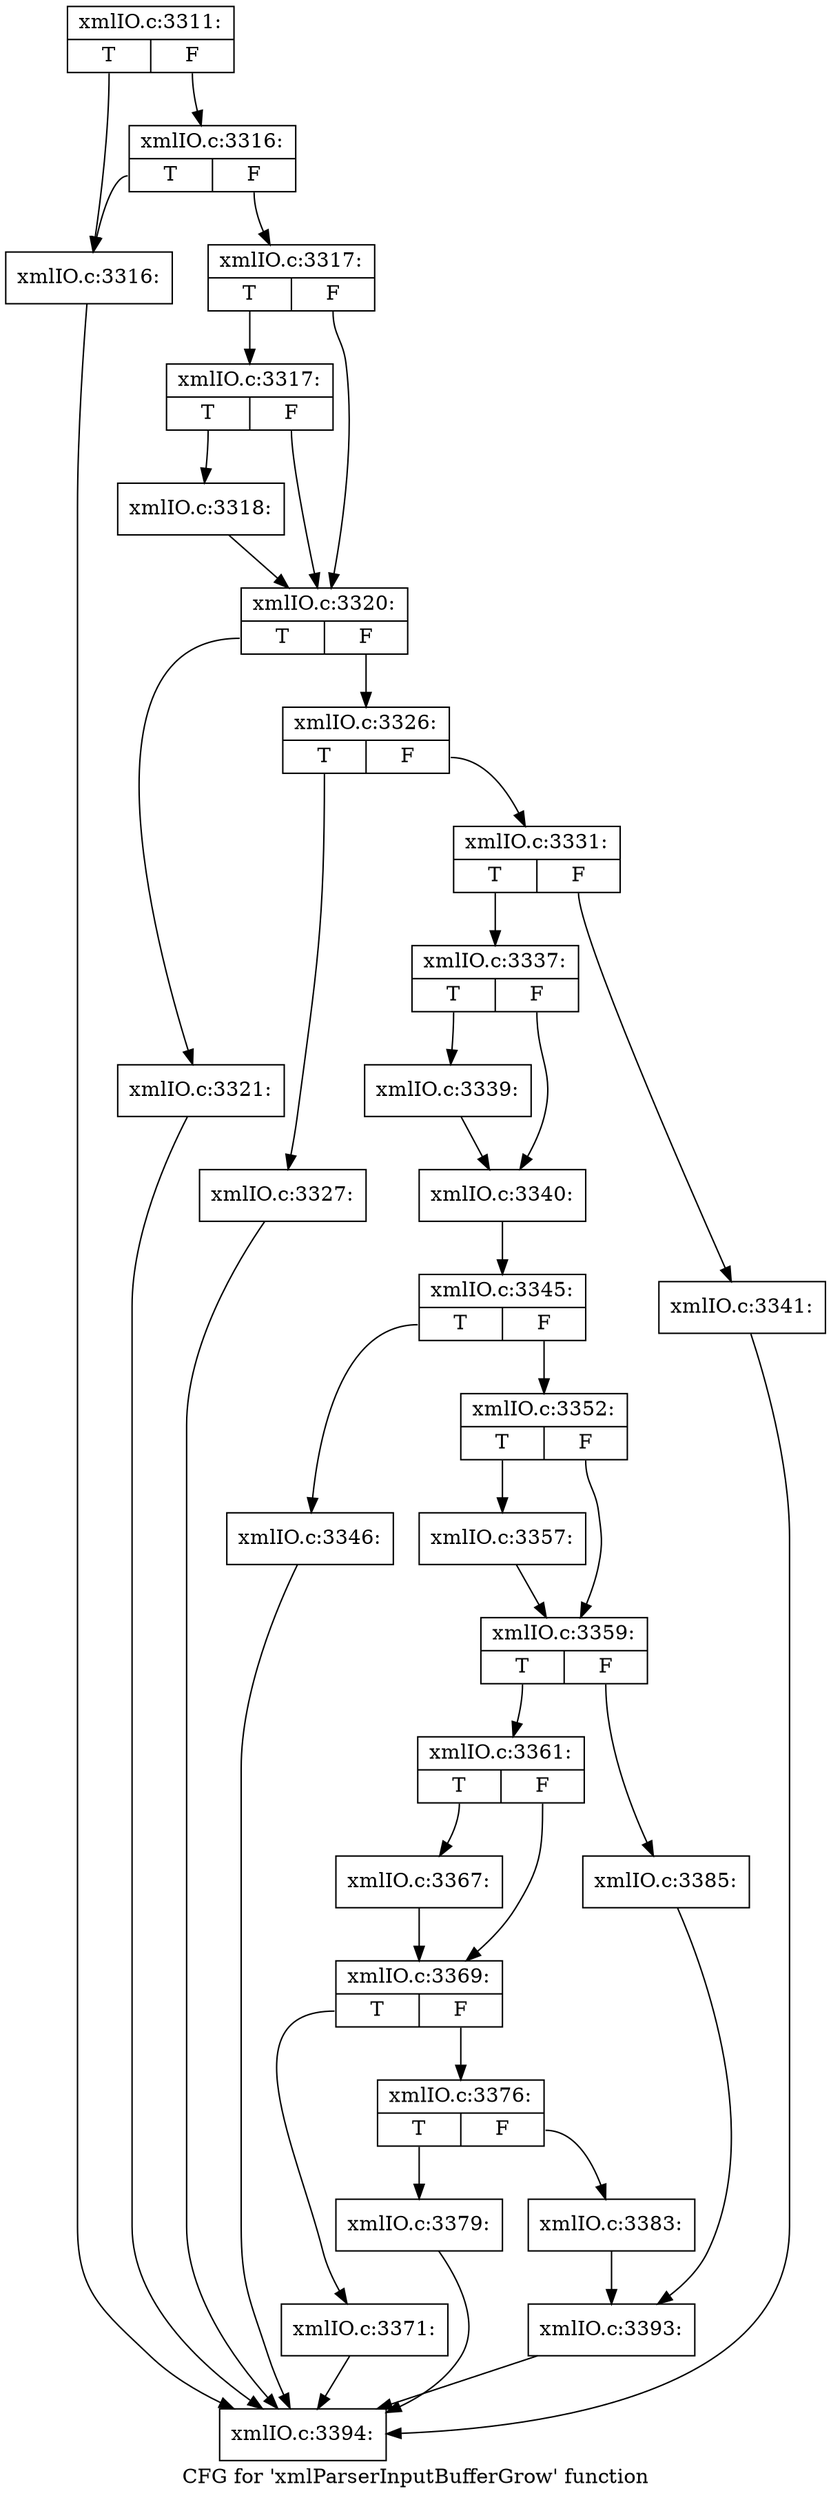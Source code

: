 digraph "CFG for 'xmlParserInputBufferGrow' function" {
	label="CFG for 'xmlParserInputBufferGrow' function";

	Node0x5282bd0 [shape=record,label="{xmlIO.c:3311:|{<s0>T|<s1>F}}"];
	Node0x5282bd0:s0 -> Node0x5308790;
	Node0x5282bd0:s1 -> Node0x5308830;
	Node0x5308830 [shape=record,label="{xmlIO.c:3316:|{<s0>T|<s1>F}}"];
	Node0x5308830:s0 -> Node0x5308790;
	Node0x5308830:s1 -> Node0x53087e0;
	Node0x5308790 [shape=record,label="{xmlIO.c:3316:}"];
	Node0x5308790 -> Node0x5307660;
	Node0x53087e0 [shape=record,label="{xmlIO.c:3317:|{<s0>T|<s1>F}}"];
	Node0x53087e0:s0 -> Node0x53090f0;
	Node0x53087e0:s1 -> Node0x53090a0;
	Node0x53090f0 [shape=record,label="{xmlIO.c:3317:|{<s0>T|<s1>F}}"];
	Node0x53090f0:s0 -> Node0x5309050;
	Node0x53090f0:s1 -> Node0x53090a0;
	Node0x5309050 [shape=record,label="{xmlIO.c:3318:}"];
	Node0x5309050 -> Node0x53090a0;
	Node0x53090a0 [shape=record,label="{xmlIO.c:3320:|{<s0>T|<s1>F}}"];
	Node0x53090a0:s0 -> Node0x53097e0;
	Node0x53090a0:s1 -> Node0x5309830;
	Node0x53097e0 [shape=record,label="{xmlIO.c:3321:}"];
	Node0x53097e0 -> Node0x5307660;
	Node0x5309830 [shape=record,label="{xmlIO.c:3326:|{<s0>T|<s1>F}}"];
	Node0x5309830:s0 -> Node0x530a0f0;
	Node0x5309830:s1 -> Node0x530a940;
	Node0x530a0f0 [shape=record,label="{xmlIO.c:3327:}"];
	Node0x530a0f0 -> Node0x5307660;
	Node0x530a940 [shape=record,label="{xmlIO.c:3331:|{<s0>T|<s1>F}}"];
	Node0x530a940:s0 -> Node0x530ae10;
	Node0x530a940:s1 -> Node0x530c120;
	Node0x530ae10 [shape=record,label="{xmlIO.c:3337:|{<s0>T|<s1>F}}"];
	Node0x530ae10:s0 -> Node0x530c990;
	Node0x530ae10:s1 -> Node0x530c9e0;
	Node0x530c990 [shape=record,label="{xmlIO.c:3339:}"];
	Node0x530c990 -> Node0x530c9e0;
	Node0x530c9e0 [shape=record,label="{xmlIO.c:3340:}"];
	Node0x530c9e0 -> Node0x530c0d0;
	Node0x530c120 [shape=record,label="{xmlIO.c:3341:}"];
	Node0x530c120 -> Node0x5307660;
	Node0x530c0d0 [shape=record,label="{xmlIO.c:3345:|{<s0>T|<s1>F}}"];
	Node0x530c0d0:s0 -> Node0x530d0b0;
	Node0x530c0d0:s1 -> Node0x530d7d0;
	Node0x530d0b0 [shape=record,label="{xmlIO.c:3346:}"];
	Node0x530d0b0 -> Node0x5307660;
	Node0x530d7d0 [shape=record,label="{xmlIO.c:3352:|{<s0>T|<s1>F}}"];
	Node0x530d7d0:s0 -> Node0x530dce0;
	Node0x530d7d0:s1 -> Node0x530dd30;
	Node0x530dce0 [shape=record,label="{xmlIO.c:3357:}"];
	Node0x530dce0 -> Node0x530dd30;
	Node0x530dd30 [shape=record,label="{xmlIO.c:3359:|{<s0>T|<s1>F}}"];
	Node0x530dd30:s0 -> Node0x530e3d0;
	Node0x530dd30:s1 -> Node0x530e470;
	Node0x530e3d0 [shape=record,label="{xmlIO.c:3361:|{<s0>T|<s1>F}}"];
	Node0x530e3d0:s0 -> Node0x530ebb0;
	Node0x530e3d0:s1 -> Node0x530ec00;
	Node0x530ebb0 [shape=record,label="{xmlIO.c:3367:}"];
	Node0x530ebb0 -> Node0x530ec00;
	Node0x530ec00 [shape=record,label="{xmlIO.c:3369:|{<s0>T|<s1>F}}"];
	Node0x530ec00:s0 -> Node0x530f830;
	Node0x530ec00:s1 -> Node0x530f880;
	Node0x530f830 [shape=record,label="{xmlIO.c:3371:}"];
	Node0x530f830 -> Node0x5307660;
	Node0x530f880 [shape=record,label="{xmlIO.c:3376:|{<s0>T|<s1>F}}"];
	Node0x530f880:s0 -> Node0x5310330;
	Node0x530f880:s1 -> Node0x5310380;
	Node0x5310330 [shape=record,label="{xmlIO.c:3379:}"];
	Node0x5310330 -> Node0x5307660;
	Node0x5310380 [shape=record,label="{xmlIO.c:3383:}"];
	Node0x5310380 -> Node0x530e420;
	Node0x530e470 [shape=record,label="{xmlIO.c:3385:}"];
	Node0x530e470 -> Node0x530e420;
	Node0x530e420 [shape=record,label="{xmlIO.c:3393:}"];
	Node0x530e420 -> Node0x5307660;
	Node0x5307660 [shape=record,label="{xmlIO.c:3394:}"];
}
